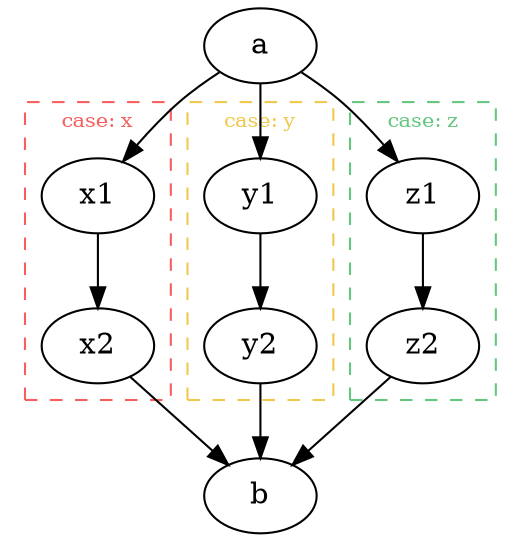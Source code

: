 digraph {
    a -> x1 -> x2 -> b
    a -> y1 -> y2 -> b
    a -> z1 -> z2 -> b

    subgraph cluster_x {
        style="dashed"
        label="case: x"
        color="#f75f5fff"
        fontcolor="#f75f5fff"
        fontsize=10

        x1
        x2
    }

    subgraph cluster_y {
        style="dashed"
        label="case: y"
        color="#f0c84bff"
        fontcolor="#f0c84bff"
        fontsize=10

        y1
        y2
    }

    subgraph cluster_z {
        style="dashed"
        label="case: z"
        color="#64c77eff"
        fontcolor="#64c77eff"
        fontsize=10

        z1
        z2
    }
}
